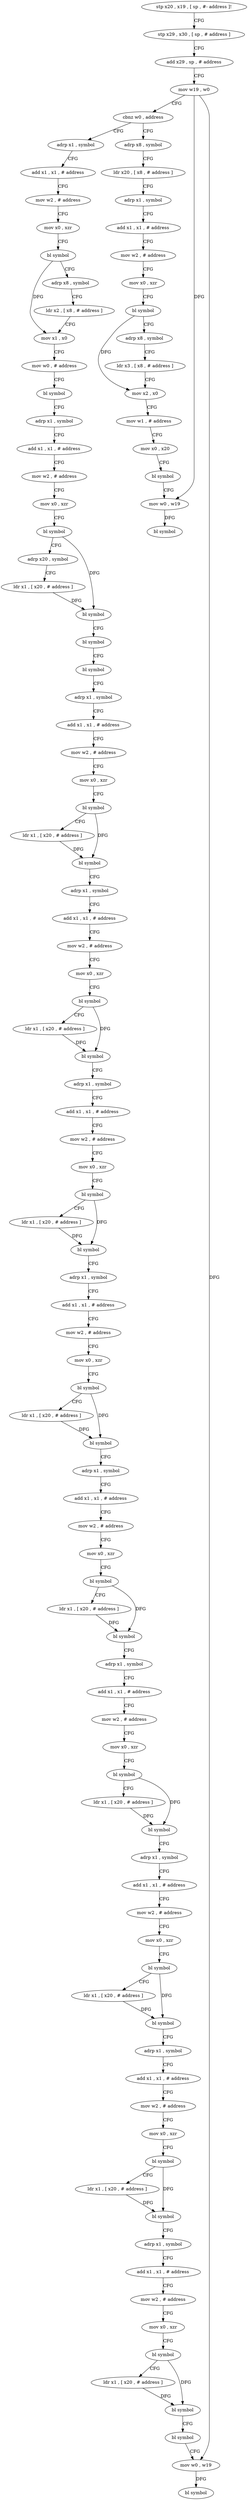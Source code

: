 digraph "func" {
"4200492" [label = "stp x20 , x19 , [ sp , #- address ]!" ]
"4200496" [label = "stp x29 , x30 , [ sp , # address ]" ]
"4200500" [label = "add x29 , sp , # address" ]
"4200504" [label = "mov w19 , w0" ]
"4200508" [label = "cbnz w0 , address" ]
"4200856" [label = "adrp x8 , symbol" ]
"4200512" [label = "adrp x1 , symbol" ]
"4200860" [label = "ldr x20 , [ x8 , # address ]" ]
"4200864" [label = "adrp x1 , symbol" ]
"4200868" [label = "add x1 , x1 , # address" ]
"4200872" [label = "mov w2 , # address" ]
"4200876" [label = "mov x0 , xzr" ]
"4200880" [label = "bl symbol" ]
"4200884" [label = "adrp x8 , symbol" ]
"4200888" [label = "ldr x3 , [ x8 , # address ]" ]
"4200892" [label = "mov x2 , x0" ]
"4200896" [label = "mov w1 , # address" ]
"4200900" [label = "mov x0 , x20" ]
"4200904" [label = "bl symbol" ]
"4200908" [label = "mov w0 , w19" ]
"4200912" [label = "bl symbol" ]
"4200516" [label = "add x1 , x1 , # address" ]
"4200520" [label = "mov w2 , # address" ]
"4200524" [label = "mov x0 , xzr" ]
"4200528" [label = "bl symbol" ]
"4200532" [label = "adrp x8 , symbol" ]
"4200536" [label = "ldr x2 , [ x8 , # address ]" ]
"4200540" [label = "mov x1 , x0" ]
"4200544" [label = "mov w0 , # address" ]
"4200548" [label = "bl symbol" ]
"4200552" [label = "adrp x1 , symbol" ]
"4200556" [label = "add x1 , x1 , # address" ]
"4200560" [label = "mov w2 , # address" ]
"4200564" [label = "mov x0 , xzr" ]
"4200568" [label = "bl symbol" ]
"4200572" [label = "adrp x20 , symbol" ]
"4200576" [label = "ldr x1 , [ x20 , # address ]" ]
"4200580" [label = "bl symbol" ]
"4200584" [label = "bl symbol" ]
"4200588" [label = "bl symbol" ]
"4200592" [label = "adrp x1 , symbol" ]
"4200596" [label = "add x1 , x1 , # address" ]
"4200600" [label = "mov w2 , # address" ]
"4200604" [label = "mov x0 , xzr" ]
"4200608" [label = "bl symbol" ]
"4200612" [label = "ldr x1 , [ x20 , # address ]" ]
"4200616" [label = "bl symbol" ]
"4200620" [label = "adrp x1 , symbol" ]
"4200624" [label = "add x1 , x1 , # address" ]
"4200628" [label = "mov w2 , # address" ]
"4200632" [label = "mov x0 , xzr" ]
"4200636" [label = "bl symbol" ]
"4200640" [label = "ldr x1 , [ x20 , # address ]" ]
"4200644" [label = "bl symbol" ]
"4200648" [label = "adrp x1 , symbol" ]
"4200652" [label = "add x1 , x1 , # address" ]
"4200656" [label = "mov w2 , # address" ]
"4200660" [label = "mov x0 , xzr" ]
"4200664" [label = "bl symbol" ]
"4200668" [label = "ldr x1 , [ x20 , # address ]" ]
"4200672" [label = "bl symbol" ]
"4200676" [label = "adrp x1 , symbol" ]
"4200680" [label = "add x1 , x1 , # address" ]
"4200684" [label = "mov w2 , # address" ]
"4200688" [label = "mov x0 , xzr" ]
"4200692" [label = "bl symbol" ]
"4200696" [label = "ldr x1 , [ x20 , # address ]" ]
"4200700" [label = "bl symbol" ]
"4200704" [label = "adrp x1 , symbol" ]
"4200708" [label = "add x1 , x1 , # address" ]
"4200712" [label = "mov w2 , # address" ]
"4200716" [label = "mov x0 , xzr" ]
"4200720" [label = "bl symbol" ]
"4200724" [label = "ldr x1 , [ x20 , # address ]" ]
"4200728" [label = "bl symbol" ]
"4200732" [label = "adrp x1 , symbol" ]
"4200736" [label = "add x1 , x1 , # address" ]
"4200740" [label = "mov w2 , # address" ]
"4200744" [label = "mov x0 , xzr" ]
"4200748" [label = "bl symbol" ]
"4200752" [label = "ldr x1 , [ x20 , # address ]" ]
"4200756" [label = "bl symbol" ]
"4200760" [label = "adrp x1 , symbol" ]
"4200764" [label = "add x1 , x1 , # address" ]
"4200768" [label = "mov w2 , # address" ]
"4200772" [label = "mov x0 , xzr" ]
"4200776" [label = "bl symbol" ]
"4200780" [label = "ldr x1 , [ x20 , # address ]" ]
"4200784" [label = "bl symbol" ]
"4200788" [label = "adrp x1 , symbol" ]
"4200792" [label = "add x1 , x1 , # address" ]
"4200796" [label = "mov w2 , # address" ]
"4200800" [label = "mov x0 , xzr" ]
"4200804" [label = "bl symbol" ]
"4200808" [label = "ldr x1 , [ x20 , # address ]" ]
"4200812" [label = "bl symbol" ]
"4200816" [label = "adrp x1 , symbol" ]
"4200820" [label = "add x1 , x1 , # address" ]
"4200824" [label = "mov w2 , # address" ]
"4200828" [label = "mov x0 , xzr" ]
"4200832" [label = "bl symbol" ]
"4200836" [label = "ldr x1 , [ x20 , # address ]" ]
"4200840" [label = "bl symbol" ]
"4200844" [label = "bl symbol" ]
"4200848" [label = "mov w0 , w19" ]
"4200852" [label = "bl symbol" ]
"4200492" -> "4200496" [ label = "CFG" ]
"4200496" -> "4200500" [ label = "CFG" ]
"4200500" -> "4200504" [ label = "CFG" ]
"4200504" -> "4200508" [ label = "CFG" ]
"4200504" -> "4200908" [ label = "DFG" ]
"4200504" -> "4200848" [ label = "DFG" ]
"4200508" -> "4200856" [ label = "CFG" ]
"4200508" -> "4200512" [ label = "CFG" ]
"4200856" -> "4200860" [ label = "CFG" ]
"4200512" -> "4200516" [ label = "CFG" ]
"4200860" -> "4200864" [ label = "CFG" ]
"4200864" -> "4200868" [ label = "CFG" ]
"4200868" -> "4200872" [ label = "CFG" ]
"4200872" -> "4200876" [ label = "CFG" ]
"4200876" -> "4200880" [ label = "CFG" ]
"4200880" -> "4200884" [ label = "CFG" ]
"4200880" -> "4200892" [ label = "DFG" ]
"4200884" -> "4200888" [ label = "CFG" ]
"4200888" -> "4200892" [ label = "CFG" ]
"4200892" -> "4200896" [ label = "CFG" ]
"4200896" -> "4200900" [ label = "CFG" ]
"4200900" -> "4200904" [ label = "CFG" ]
"4200904" -> "4200908" [ label = "CFG" ]
"4200908" -> "4200912" [ label = "DFG" ]
"4200516" -> "4200520" [ label = "CFG" ]
"4200520" -> "4200524" [ label = "CFG" ]
"4200524" -> "4200528" [ label = "CFG" ]
"4200528" -> "4200532" [ label = "CFG" ]
"4200528" -> "4200540" [ label = "DFG" ]
"4200532" -> "4200536" [ label = "CFG" ]
"4200536" -> "4200540" [ label = "CFG" ]
"4200540" -> "4200544" [ label = "CFG" ]
"4200544" -> "4200548" [ label = "CFG" ]
"4200548" -> "4200552" [ label = "CFG" ]
"4200552" -> "4200556" [ label = "CFG" ]
"4200556" -> "4200560" [ label = "CFG" ]
"4200560" -> "4200564" [ label = "CFG" ]
"4200564" -> "4200568" [ label = "CFG" ]
"4200568" -> "4200572" [ label = "CFG" ]
"4200568" -> "4200580" [ label = "DFG" ]
"4200572" -> "4200576" [ label = "CFG" ]
"4200576" -> "4200580" [ label = "DFG" ]
"4200580" -> "4200584" [ label = "CFG" ]
"4200584" -> "4200588" [ label = "CFG" ]
"4200588" -> "4200592" [ label = "CFG" ]
"4200592" -> "4200596" [ label = "CFG" ]
"4200596" -> "4200600" [ label = "CFG" ]
"4200600" -> "4200604" [ label = "CFG" ]
"4200604" -> "4200608" [ label = "CFG" ]
"4200608" -> "4200612" [ label = "CFG" ]
"4200608" -> "4200616" [ label = "DFG" ]
"4200612" -> "4200616" [ label = "DFG" ]
"4200616" -> "4200620" [ label = "CFG" ]
"4200620" -> "4200624" [ label = "CFG" ]
"4200624" -> "4200628" [ label = "CFG" ]
"4200628" -> "4200632" [ label = "CFG" ]
"4200632" -> "4200636" [ label = "CFG" ]
"4200636" -> "4200640" [ label = "CFG" ]
"4200636" -> "4200644" [ label = "DFG" ]
"4200640" -> "4200644" [ label = "DFG" ]
"4200644" -> "4200648" [ label = "CFG" ]
"4200648" -> "4200652" [ label = "CFG" ]
"4200652" -> "4200656" [ label = "CFG" ]
"4200656" -> "4200660" [ label = "CFG" ]
"4200660" -> "4200664" [ label = "CFG" ]
"4200664" -> "4200668" [ label = "CFG" ]
"4200664" -> "4200672" [ label = "DFG" ]
"4200668" -> "4200672" [ label = "DFG" ]
"4200672" -> "4200676" [ label = "CFG" ]
"4200676" -> "4200680" [ label = "CFG" ]
"4200680" -> "4200684" [ label = "CFG" ]
"4200684" -> "4200688" [ label = "CFG" ]
"4200688" -> "4200692" [ label = "CFG" ]
"4200692" -> "4200696" [ label = "CFG" ]
"4200692" -> "4200700" [ label = "DFG" ]
"4200696" -> "4200700" [ label = "DFG" ]
"4200700" -> "4200704" [ label = "CFG" ]
"4200704" -> "4200708" [ label = "CFG" ]
"4200708" -> "4200712" [ label = "CFG" ]
"4200712" -> "4200716" [ label = "CFG" ]
"4200716" -> "4200720" [ label = "CFG" ]
"4200720" -> "4200724" [ label = "CFG" ]
"4200720" -> "4200728" [ label = "DFG" ]
"4200724" -> "4200728" [ label = "DFG" ]
"4200728" -> "4200732" [ label = "CFG" ]
"4200732" -> "4200736" [ label = "CFG" ]
"4200736" -> "4200740" [ label = "CFG" ]
"4200740" -> "4200744" [ label = "CFG" ]
"4200744" -> "4200748" [ label = "CFG" ]
"4200748" -> "4200752" [ label = "CFG" ]
"4200748" -> "4200756" [ label = "DFG" ]
"4200752" -> "4200756" [ label = "DFG" ]
"4200756" -> "4200760" [ label = "CFG" ]
"4200760" -> "4200764" [ label = "CFG" ]
"4200764" -> "4200768" [ label = "CFG" ]
"4200768" -> "4200772" [ label = "CFG" ]
"4200772" -> "4200776" [ label = "CFG" ]
"4200776" -> "4200780" [ label = "CFG" ]
"4200776" -> "4200784" [ label = "DFG" ]
"4200780" -> "4200784" [ label = "DFG" ]
"4200784" -> "4200788" [ label = "CFG" ]
"4200788" -> "4200792" [ label = "CFG" ]
"4200792" -> "4200796" [ label = "CFG" ]
"4200796" -> "4200800" [ label = "CFG" ]
"4200800" -> "4200804" [ label = "CFG" ]
"4200804" -> "4200808" [ label = "CFG" ]
"4200804" -> "4200812" [ label = "DFG" ]
"4200808" -> "4200812" [ label = "DFG" ]
"4200812" -> "4200816" [ label = "CFG" ]
"4200816" -> "4200820" [ label = "CFG" ]
"4200820" -> "4200824" [ label = "CFG" ]
"4200824" -> "4200828" [ label = "CFG" ]
"4200828" -> "4200832" [ label = "CFG" ]
"4200832" -> "4200836" [ label = "CFG" ]
"4200832" -> "4200840" [ label = "DFG" ]
"4200836" -> "4200840" [ label = "DFG" ]
"4200840" -> "4200844" [ label = "CFG" ]
"4200844" -> "4200848" [ label = "CFG" ]
"4200848" -> "4200852" [ label = "DFG" ]
}
